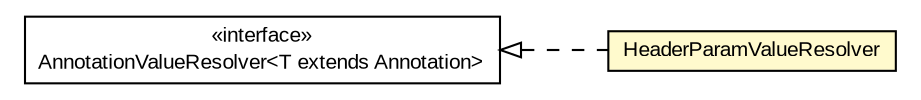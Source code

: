 #!/usr/local/bin/dot
#
# Class diagram 
# Generated by UMLGraph version R5_6-24-gf6e263 (http://www.umlgraph.org/)
#

digraph G {
	edge [fontname="arial",fontsize=10,labelfontname="arial",labelfontsize=10];
	node [fontname="arial",fontsize=10,shape=plaintext];
	nodesep=0.25;
	ranksep=0.5;
	rankdir=LR;
	// com.gwtplatform.dispatch.rest.rebind.util.HeaderParamValueResolver
	c292206 [label=<<table title="com.gwtplatform.dispatch.rest.rebind.util.HeaderParamValueResolver" border="0" cellborder="1" cellspacing="0" cellpadding="2" port="p" bgcolor="lemonChiffon" href="./HeaderParamValueResolver.html">
		<tr><td><table border="0" cellspacing="0" cellpadding="1">
<tr><td align="center" balign="center"> HeaderParamValueResolver </td></tr>
		</table></td></tr>
		</table>>, URL="./HeaderParamValueResolver.html", fontname="arial", fontcolor="black", fontsize=10.0];
	// com.gwtplatform.dispatch.rest.rebind.util.AnnotationValueResolver<T extends java.lang.annotation.Annotation>
	c292209 [label=<<table title="com.gwtplatform.dispatch.rest.rebind.util.AnnotationValueResolver" border="0" cellborder="1" cellspacing="0" cellpadding="2" port="p" href="./AnnotationValueResolver.html">
		<tr><td><table border="0" cellspacing="0" cellpadding="1">
<tr><td align="center" balign="center"> &#171;interface&#187; </td></tr>
<tr><td align="center" balign="center"> AnnotationValueResolver&lt;T extends Annotation&gt; </td></tr>
		</table></td></tr>
		</table>>, URL="./AnnotationValueResolver.html", fontname="arial", fontcolor="black", fontsize=10.0];
	//com.gwtplatform.dispatch.rest.rebind.util.HeaderParamValueResolver implements com.gwtplatform.dispatch.rest.rebind.util.AnnotationValueResolver<T extends java.lang.annotation.Annotation>
	c292209:p -> c292206:p [dir=back,arrowtail=empty,style=dashed];
}

